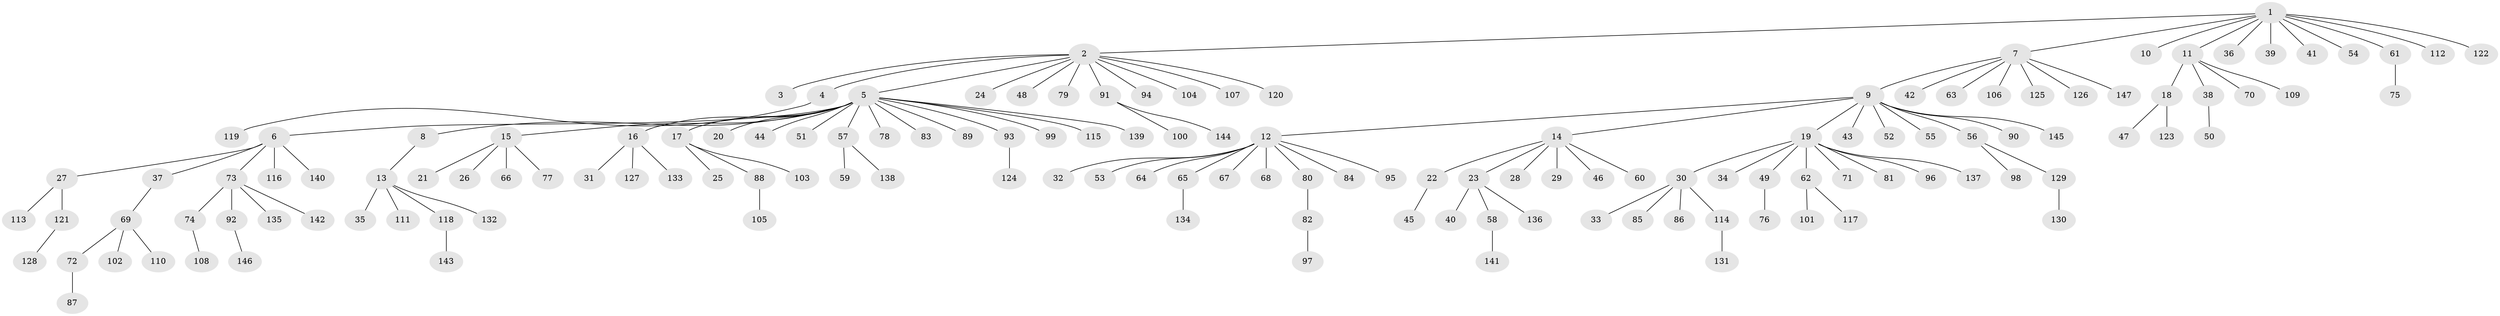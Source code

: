 // Generated by graph-tools (version 1.1) at 2025/14/03/09/25 04:14:47]
// undirected, 147 vertices, 146 edges
graph export_dot {
graph [start="1"]
  node [color=gray90,style=filled];
  1;
  2;
  3;
  4;
  5;
  6;
  7;
  8;
  9;
  10;
  11;
  12;
  13;
  14;
  15;
  16;
  17;
  18;
  19;
  20;
  21;
  22;
  23;
  24;
  25;
  26;
  27;
  28;
  29;
  30;
  31;
  32;
  33;
  34;
  35;
  36;
  37;
  38;
  39;
  40;
  41;
  42;
  43;
  44;
  45;
  46;
  47;
  48;
  49;
  50;
  51;
  52;
  53;
  54;
  55;
  56;
  57;
  58;
  59;
  60;
  61;
  62;
  63;
  64;
  65;
  66;
  67;
  68;
  69;
  70;
  71;
  72;
  73;
  74;
  75;
  76;
  77;
  78;
  79;
  80;
  81;
  82;
  83;
  84;
  85;
  86;
  87;
  88;
  89;
  90;
  91;
  92;
  93;
  94;
  95;
  96;
  97;
  98;
  99;
  100;
  101;
  102;
  103;
  104;
  105;
  106;
  107;
  108;
  109;
  110;
  111;
  112;
  113;
  114;
  115;
  116;
  117;
  118;
  119;
  120;
  121;
  122;
  123;
  124;
  125;
  126;
  127;
  128;
  129;
  130;
  131;
  132;
  133;
  134;
  135;
  136;
  137;
  138;
  139;
  140;
  141;
  142;
  143;
  144;
  145;
  146;
  147;
  1 -- 2;
  1 -- 7;
  1 -- 10;
  1 -- 11;
  1 -- 36;
  1 -- 39;
  1 -- 41;
  1 -- 54;
  1 -- 61;
  1 -- 112;
  1 -- 122;
  2 -- 3;
  2 -- 4;
  2 -- 5;
  2 -- 24;
  2 -- 48;
  2 -- 79;
  2 -- 91;
  2 -- 94;
  2 -- 104;
  2 -- 107;
  2 -- 120;
  4 -- 119;
  5 -- 6;
  5 -- 8;
  5 -- 15;
  5 -- 16;
  5 -- 17;
  5 -- 20;
  5 -- 44;
  5 -- 51;
  5 -- 57;
  5 -- 78;
  5 -- 83;
  5 -- 89;
  5 -- 93;
  5 -- 99;
  5 -- 115;
  5 -- 139;
  6 -- 27;
  6 -- 37;
  6 -- 73;
  6 -- 116;
  6 -- 140;
  7 -- 9;
  7 -- 42;
  7 -- 63;
  7 -- 106;
  7 -- 125;
  7 -- 126;
  7 -- 147;
  8 -- 13;
  9 -- 12;
  9 -- 14;
  9 -- 19;
  9 -- 43;
  9 -- 52;
  9 -- 55;
  9 -- 56;
  9 -- 90;
  9 -- 145;
  11 -- 18;
  11 -- 38;
  11 -- 70;
  11 -- 109;
  12 -- 32;
  12 -- 53;
  12 -- 64;
  12 -- 65;
  12 -- 67;
  12 -- 68;
  12 -- 80;
  12 -- 84;
  12 -- 95;
  13 -- 35;
  13 -- 111;
  13 -- 118;
  13 -- 132;
  14 -- 22;
  14 -- 23;
  14 -- 28;
  14 -- 29;
  14 -- 46;
  14 -- 60;
  15 -- 21;
  15 -- 26;
  15 -- 66;
  15 -- 77;
  16 -- 31;
  16 -- 127;
  16 -- 133;
  17 -- 25;
  17 -- 88;
  17 -- 103;
  18 -- 47;
  18 -- 123;
  19 -- 30;
  19 -- 34;
  19 -- 49;
  19 -- 62;
  19 -- 71;
  19 -- 81;
  19 -- 96;
  19 -- 137;
  22 -- 45;
  23 -- 40;
  23 -- 58;
  23 -- 136;
  27 -- 113;
  27 -- 121;
  30 -- 33;
  30 -- 85;
  30 -- 86;
  30 -- 114;
  37 -- 69;
  38 -- 50;
  49 -- 76;
  56 -- 98;
  56 -- 129;
  57 -- 59;
  57 -- 138;
  58 -- 141;
  61 -- 75;
  62 -- 101;
  62 -- 117;
  65 -- 134;
  69 -- 72;
  69 -- 102;
  69 -- 110;
  72 -- 87;
  73 -- 74;
  73 -- 92;
  73 -- 135;
  73 -- 142;
  74 -- 108;
  80 -- 82;
  82 -- 97;
  88 -- 105;
  91 -- 100;
  91 -- 144;
  92 -- 146;
  93 -- 124;
  114 -- 131;
  118 -- 143;
  121 -- 128;
  129 -- 130;
}

